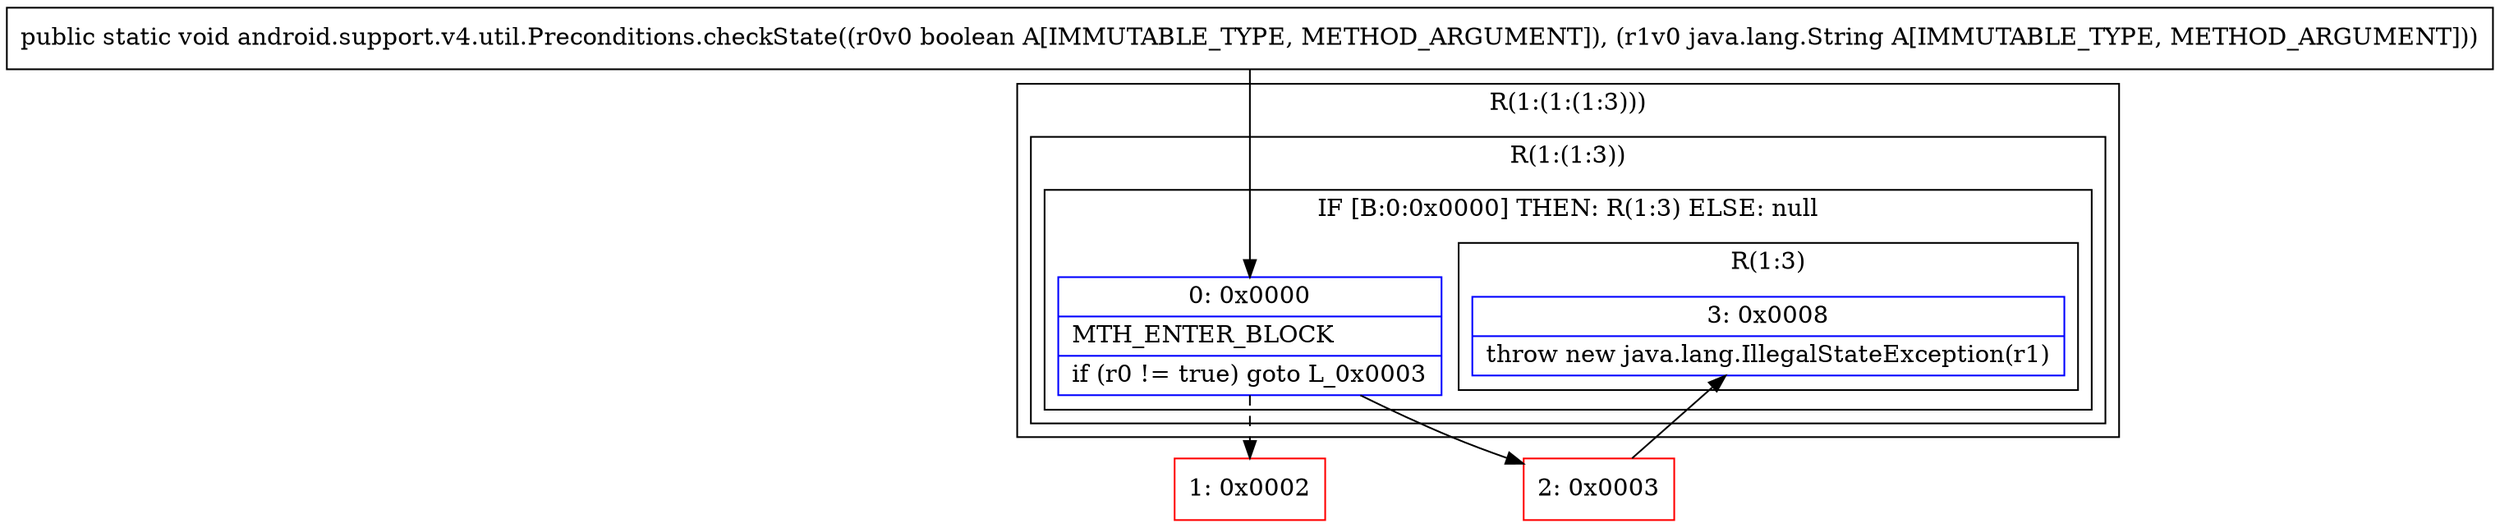 digraph "CFG forandroid.support.v4.util.Preconditions.checkState(ZLjava\/lang\/String;)V" {
subgraph cluster_Region_1607351437 {
label = "R(1:(1:(1:3)))";
node [shape=record,color=blue];
subgraph cluster_Region_1051139224 {
label = "R(1:(1:3))";
node [shape=record,color=blue];
subgraph cluster_IfRegion_783940699 {
label = "IF [B:0:0x0000] THEN: R(1:3) ELSE: null";
node [shape=record,color=blue];
Node_0 [shape=record,label="{0\:\ 0x0000|MTH_ENTER_BLOCK\l|if (r0 != true) goto L_0x0003\l}"];
subgraph cluster_Region_653125906 {
label = "R(1:3)";
node [shape=record,color=blue];
Node_3 [shape=record,label="{3\:\ 0x0008|throw new java.lang.IllegalStateException(r1)\l}"];
}
}
}
}
Node_1 [shape=record,color=red,label="{1\:\ 0x0002}"];
Node_2 [shape=record,color=red,label="{2\:\ 0x0003}"];
MethodNode[shape=record,label="{public static void android.support.v4.util.Preconditions.checkState((r0v0 boolean A[IMMUTABLE_TYPE, METHOD_ARGUMENT]), (r1v0 java.lang.String A[IMMUTABLE_TYPE, METHOD_ARGUMENT])) }"];
MethodNode -> Node_0;
Node_0 -> Node_1[style=dashed];
Node_0 -> Node_2;
Node_2 -> Node_3;
}

